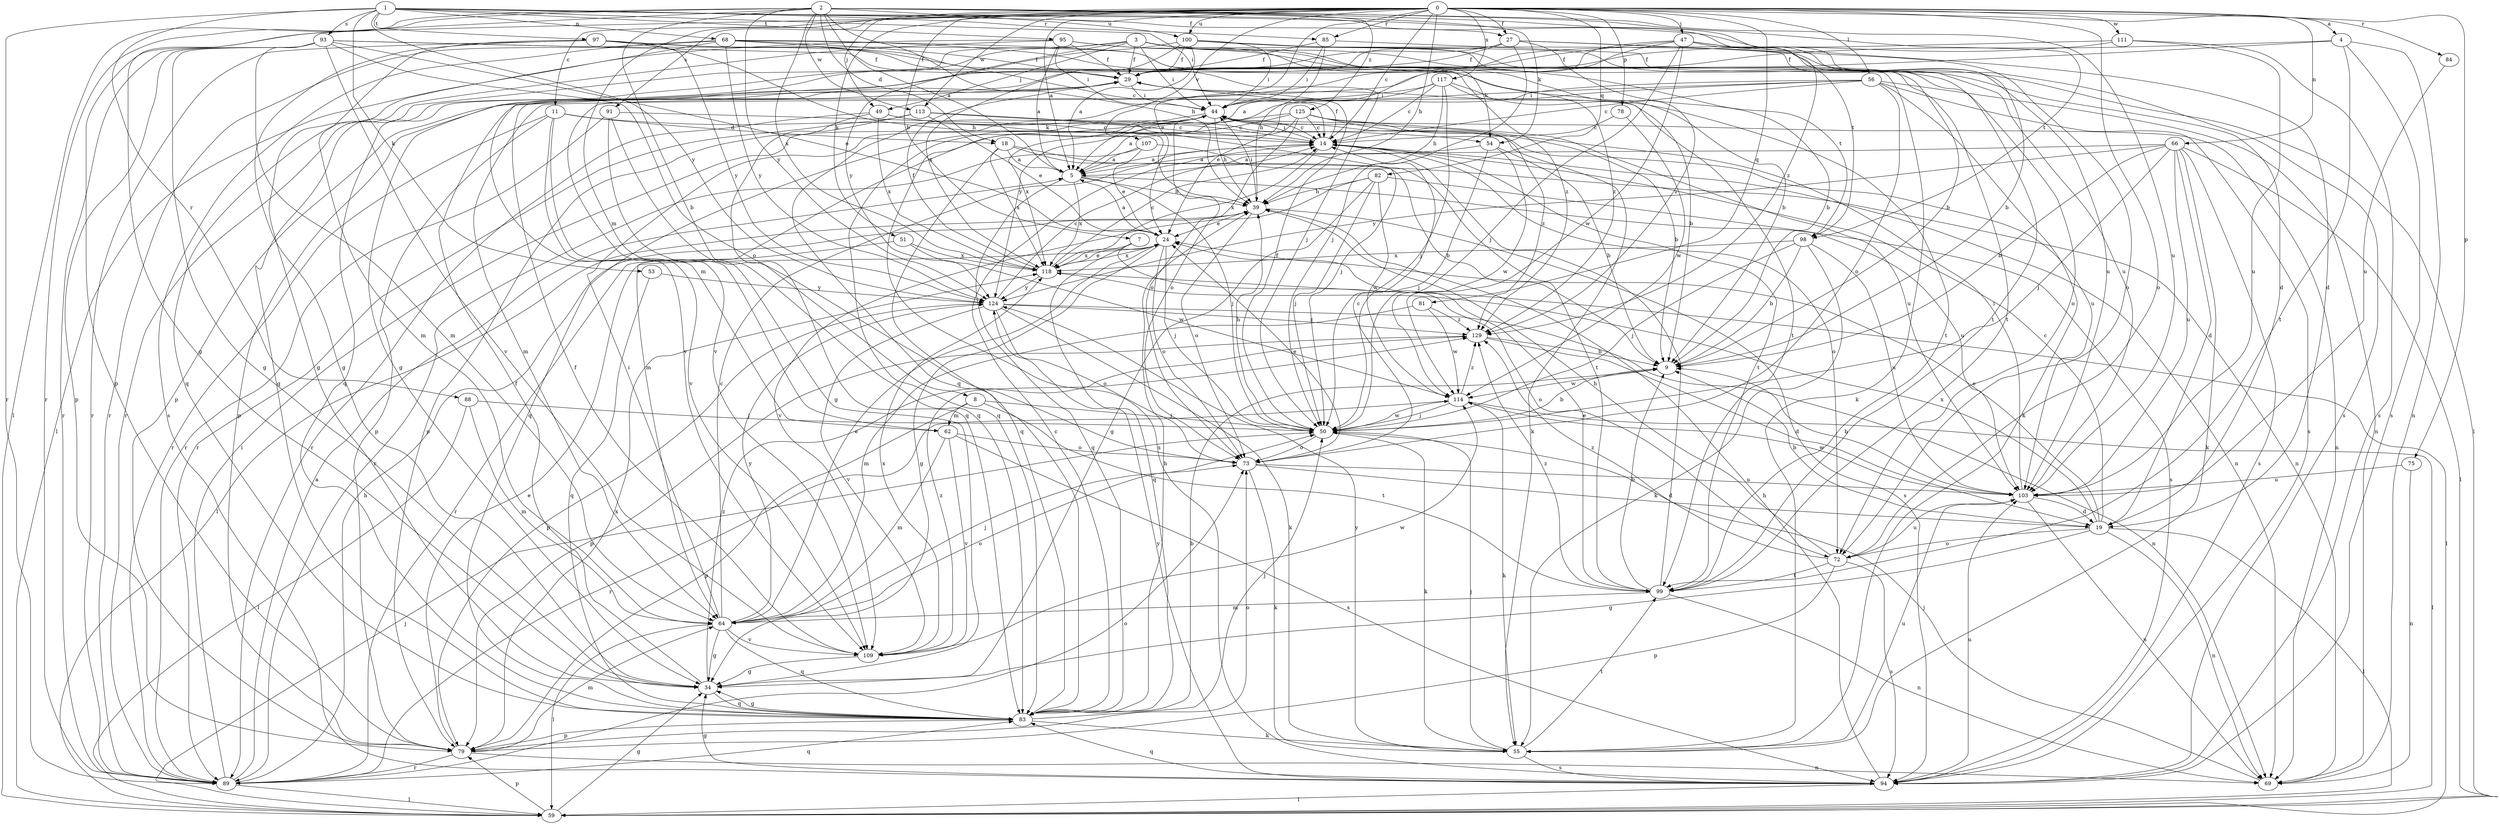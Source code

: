 strict digraph  {
0;
1;
2;
3;
4;
5;
7;
8;
9;
11;
14;
18;
19;
24;
27;
29;
34;
39;
44;
47;
49;
50;
51;
53;
54;
55;
56;
59;
62;
64;
66;
68;
69;
72;
73;
75;
78;
79;
81;
82;
83;
84;
85;
88;
89;
91;
93;
94;
95;
97;
98;
99;
100;
103;
107;
109;
111;
113;
114;
117;
118;
124;
125;
129;
0 -> 4  [label=a];
0 -> 5  [label=a];
0 -> 7  [label=b];
0 -> 11  [label=c];
0 -> 14  [label=c];
0 -> 24  [label=e];
0 -> 27  [label=f];
0 -> 39  [label=h];
0 -> 47  [label=j];
0 -> 49  [label=j];
0 -> 51  [label=k];
0 -> 56  [label=l];
0 -> 62  [label=m];
0 -> 66  [label=n];
0 -> 72  [label=o];
0 -> 75  [label=p];
0 -> 78  [label=p];
0 -> 79  [label=p];
0 -> 81  [label=q];
0 -> 82  [label=q];
0 -> 84  [label=r];
0 -> 85  [label=r];
0 -> 91  [label=s];
0 -> 100  [label=u];
0 -> 107  [label=v];
0 -> 111  [label=w];
0 -> 113  [label=w];
0 -> 117  [label=x];
1 -> 27  [label=f];
1 -> 44  [label=i];
1 -> 53  [label=k];
1 -> 68  [label=n];
1 -> 72  [label=o];
1 -> 85  [label=r];
1 -> 88  [label=r];
1 -> 89  [label=r];
1 -> 93  [label=s];
1 -> 95  [label=t];
1 -> 97  [label=t];
1 -> 98  [label=t];
1 -> 124  [label=y];
2 -> 5  [label=a];
2 -> 8  [label=b];
2 -> 18  [label=d];
2 -> 34  [label=g];
2 -> 39  [label=h];
2 -> 54  [label=k];
2 -> 59  [label=l];
2 -> 89  [label=r];
2 -> 98  [label=t];
2 -> 100  [label=u];
2 -> 103  [label=u];
2 -> 113  [label=w];
2 -> 118  [label=x];
2 -> 124  [label=y];
2 -> 125  [label=z];
2 -> 129  [label=z];
3 -> 29  [label=f];
3 -> 44  [label=i];
3 -> 49  [label=j];
3 -> 54  [label=k];
3 -> 72  [label=o];
3 -> 83  [label=q];
3 -> 89  [label=r];
3 -> 98  [label=t];
3 -> 99  [label=t];
3 -> 124  [label=y];
4 -> 29  [label=f];
4 -> 69  [label=n];
4 -> 94  [label=s];
4 -> 99  [label=t];
4 -> 109  [label=v];
5 -> 39  [label=h];
5 -> 50  [label=j];
5 -> 83  [label=q];
5 -> 94  [label=s];
5 -> 118  [label=x];
7 -> 72  [label=o];
7 -> 83  [label=q];
7 -> 118  [label=x];
8 -> 50  [label=j];
8 -> 62  [label=m];
8 -> 79  [label=p];
8 -> 99  [label=t];
9 -> 114  [label=w];
11 -> 18  [label=d];
11 -> 54  [label=k];
11 -> 62  [label=m];
11 -> 79  [label=p];
11 -> 89  [label=r];
11 -> 109  [label=v];
14 -> 5  [label=a];
14 -> 29  [label=f];
14 -> 44  [label=i];
14 -> 69  [label=n];
14 -> 72  [label=o];
14 -> 99  [label=t];
14 -> 118  [label=x];
18 -> 5  [label=a];
18 -> 9  [label=b];
18 -> 83  [label=q];
18 -> 99  [label=t];
18 -> 118  [label=x];
19 -> 9  [label=b];
19 -> 14  [label=c];
19 -> 24  [label=e];
19 -> 34  [label=g];
19 -> 59  [label=l];
19 -> 69  [label=n];
19 -> 72  [label=o];
19 -> 118  [label=x];
24 -> 5  [label=a];
24 -> 34  [label=g];
24 -> 50  [label=j];
24 -> 73  [label=o];
24 -> 118  [label=x];
27 -> 9  [label=b];
27 -> 29  [label=f];
27 -> 34  [label=g];
27 -> 50  [label=j];
27 -> 83  [label=q];
27 -> 99  [label=t];
27 -> 103  [label=u];
29 -> 44  [label=i];
29 -> 79  [label=p];
29 -> 99  [label=t];
34 -> 29  [label=f];
34 -> 83  [label=q];
34 -> 129  [label=z];
39 -> 24  [label=e];
39 -> 44  [label=i];
39 -> 59  [label=l];
39 -> 73  [label=o];
39 -> 94  [label=s];
44 -> 14  [label=c];
44 -> 39  [label=h];
44 -> 55  [label=k];
44 -> 69  [label=n];
44 -> 73  [label=o];
44 -> 83  [label=q];
44 -> 94  [label=s];
44 -> 118  [label=x];
47 -> 5  [label=a];
47 -> 9  [label=b];
47 -> 19  [label=d];
47 -> 29  [label=f];
47 -> 50  [label=j];
47 -> 83  [label=q];
47 -> 94  [label=s];
47 -> 114  [label=w];
49 -> 14  [label=c];
49 -> 79  [label=p];
49 -> 89  [label=r];
49 -> 103  [label=u];
49 -> 118  [label=x];
50 -> 9  [label=b];
50 -> 29  [label=f];
50 -> 39  [label=h];
50 -> 55  [label=k];
50 -> 73  [label=o];
50 -> 114  [label=w];
51 -> 89  [label=r];
51 -> 114  [label=w];
51 -> 118  [label=x];
53 -> 83  [label=q];
53 -> 124  [label=y];
54 -> 5  [label=a];
54 -> 9  [label=b];
54 -> 50  [label=j];
54 -> 114  [label=w];
55 -> 50  [label=j];
55 -> 94  [label=s];
55 -> 99  [label=t];
55 -> 103  [label=u];
55 -> 124  [label=y];
56 -> 14  [label=c];
56 -> 24  [label=e];
56 -> 44  [label=i];
56 -> 55  [label=k];
56 -> 64  [label=m];
56 -> 69  [label=n];
56 -> 73  [label=o];
56 -> 94  [label=s];
59 -> 34  [label=g];
59 -> 50  [label=j];
59 -> 79  [label=p];
62 -> 64  [label=m];
62 -> 73  [label=o];
62 -> 94  [label=s];
62 -> 109  [label=v];
64 -> 14  [label=c];
64 -> 24  [label=e];
64 -> 34  [label=g];
64 -> 44  [label=i];
64 -> 50  [label=j];
64 -> 59  [label=l];
64 -> 73  [label=o];
64 -> 83  [label=q];
64 -> 109  [label=v];
64 -> 124  [label=y];
66 -> 5  [label=a];
66 -> 9  [label=b];
66 -> 19  [label=d];
66 -> 50  [label=j];
66 -> 55  [label=k];
66 -> 59  [label=l];
66 -> 94  [label=s];
66 -> 103  [label=u];
66 -> 124  [label=y];
68 -> 14  [label=c];
68 -> 29  [label=f];
68 -> 34  [label=g];
68 -> 50  [label=j];
68 -> 89  [label=r];
68 -> 94  [label=s];
68 -> 124  [label=y];
68 -> 129  [label=z];
69 -> 50  [label=j];
72 -> 39  [label=h];
72 -> 79  [label=p];
72 -> 94  [label=s];
72 -> 99  [label=t];
72 -> 103  [label=u];
72 -> 129  [label=z];
73 -> 14  [label=c];
73 -> 19  [label=d];
73 -> 24  [label=e];
73 -> 55  [label=k];
73 -> 103  [label=u];
75 -> 69  [label=n];
75 -> 103  [label=u];
78 -> 14  [label=c];
78 -> 114  [label=w];
79 -> 24  [label=e];
79 -> 64  [label=m];
79 -> 69  [label=n];
79 -> 73  [label=o];
79 -> 89  [label=r];
79 -> 118  [label=x];
81 -> 64  [label=m];
81 -> 114  [label=w];
81 -> 129  [label=z];
82 -> 34  [label=g];
82 -> 39  [label=h];
82 -> 50  [label=j];
82 -> 103  [label=u];
82 -> 109  [label=v];
82 -> 114  [label=w];
83 -> 9  [label=b];
83 -> 14  [label=c];
83 -> 34  [label=g];
83 -> 39  [label=h];
83 -> 50  [label=j];
83 -> 55  [label=k];
83 -> 79  [label=p];
84 -> 103  [label=u];
85 -> 29  [label=f];
85 -> 39  [label=h];
85 -> 44  [label=i];
85 -> 103  [label=u];
88 -> 50  [label=j];
88 -> 59  [label=l];
88 -> 64  [label=m];
89 -> 5  [label=a];
89 -> 39  [label=h];
89 -> 44  [label=i];
89 -> 59  [label=l];
89 -> 73  [label=o];
89 -> 83  [label=q];
91 -> 14  [label=c];
91 -> 34  [label=g];
91 -> 83  [label=q];
91 -> 89  [label=r];
93 -> 9  [label=b];
93 -> 24  [label=e];
93 -> 29  [label=f];
93 -> 34  [label=g];
93 -> 64  [label=m];
93 -> 73  [label=o];
93 -> 79  [label=p];
93 -> 89  [label=r];
93 -> 109  [label=v];
94 -> 34  [label=g];
94 -> 39  [label=h];
94 -> 59  [label=l];
94 -> 83  [label=q];
94 -> 103  [label=u];
94 -> 124  [label=y];
95 -> 5  [label=a];
95 -> 29  [label=f];
95 -> 44  [label=i];
95 -> 55  [label=k];
95 -> 59  [label=l];
95 -> 83  [label=q];
95 -> 129  [label=z];
97 -> 29  [label=f];
97 -> 34  [label=g];
97 -> 39  [label=h];
97 -> 64  [label=m];
97 -> 89  [label=r];
97 -> 124  [label=y];
97 -> 129  [label=z];
98 -> 9  [label=b];
98 -> 50  [label=j];
98 -> 55  [label=k];
98 -> 103  [label=u];
98 -> 118  [label=x];
99 -> 9  [label=b];
99 -> 14  [label=c];
99 -> 24  [label=e];
99 -> 64  [label=m];
99 -> 69  [label=n];
99 -> 129  [label=z];
100 -> 5  [label=a];
100 -> 9  [label=b];
100 -> 19  [label=d];
100 -> 29  [label=f];
100 -> 44  [label=i];
100 -> 59  [label=l];
100 -> 109  [label=v];
100 -> 118  [label=x];
103 -> 9  [label=b];
103 -> 19  [label=d];
103 -> 44  [label=i];
103 -> 69  [label=n];
103 -> 114  [label=w];
107 -> 5  [label=a];
107 -> 24  [label=e];
107 -> 69  [label=n];
107 -> 89  [label=r];
109 -> 29  [label=f];
109 -> 34  [label=g];
109 -> 114  [label=w];
109 -> 118  [label=x];
109 -> 129  [label=z];
111 -> 29  [label=f];
111 -> 79  [label=p];
111 -> 94  [label=s];
111 -> 103  [label=u];
113 -> 14  [label=c];
113 -> 24  [label=e];
113 -> 50  [label=j];
113 -> 83  [label=q];
113 -> 89  [label=r];
114 -> 50  [label=j];
114 -> 55  [label=k];
114 -> 59  [label=l];
114 -> 89  [label=r];
114 -> 129  [label=z];
117 -> 9  [label=b];
117 -> 14  [label=c];
117 -> 39  [label=h];
117 -> 44  [label=i];
117 -> 50  [label=j];
117 -> 99  [label=t];
117 -> 124  [label=y];
118 -> 14  [label=c];
118 -> 24  [label=e];
118 -> 29  [label=f];
118 -> 59  [label=l];
118 -> 124  [label=y];
124 -> 14  [label=c];
124 -> 55  [label=k];
124 -> 69  [label=n];
124 -> 73  [label=o];
124 -> 79  [label=p];
124 -> 109  [label=v];
124 -> 129  [label=z];
125 -> 5  [label=a];
125 -> 9  [label=b];
125 -> 14  [label=c];
125 -> 64  [label=m];
125 -> 73  [label=o];
125 -> 83  [label=q];
125 -> 103  [label=u];
125 -> 129  [label=z];
129 -> 9  [label=b];
129 -> 19  [label=d];
129 -> 79  [label=p];
}
